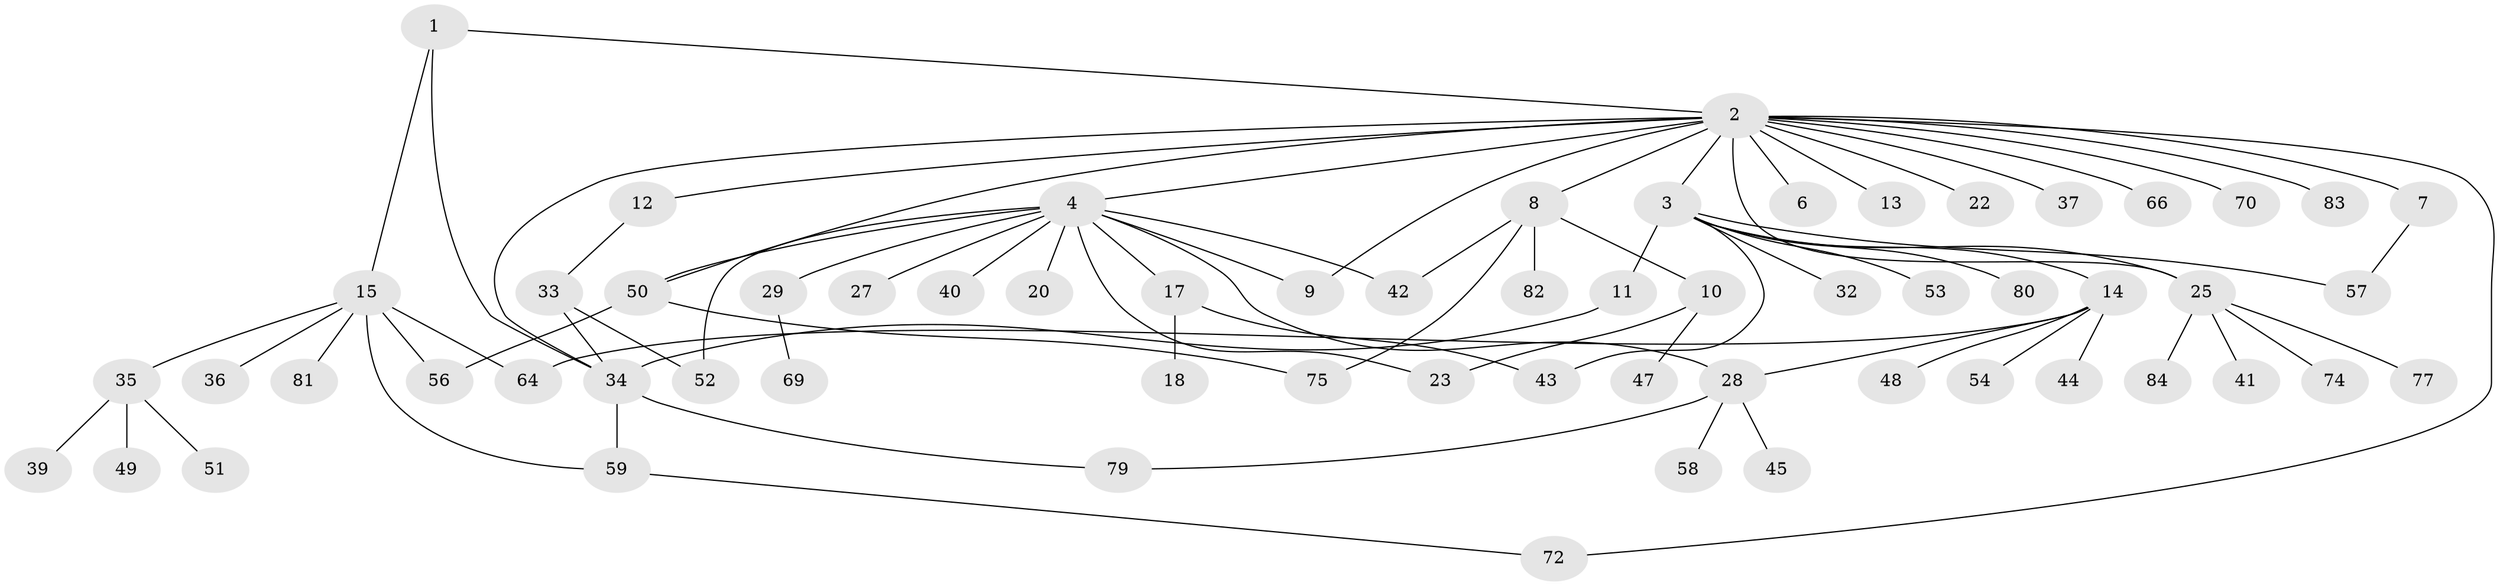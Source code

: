 // Generated by graph-tools (version 1.1) at 2025/23/03/03/25 07:23:52]
// undirected, 62 vertices, 79 edges
graph export_dot {
graph [start="1"]
  node [color=gray90,style=filled];
  1;
  2 [super="+5"];
  3 [super="+24"];
  4 [super="+16"];
  6 [super="+46"];
  7;
  8 [super="+60"];
  9;
  10 [super="+26"];
  11;
  12;
  13;
  14 [super="+31"];
  15 [super="+19"];
  17 [super="+21"];
  18 [super="+67"];
  20;
  22 [super="+61"];
  23 [super="+73"];
  25 [super="+38"];
  27;
  28 [super="+30"];
  29 [super="+55"];
  32;
  33 [super="+65"];
  34 [super="+76"];
  35 [super="+71"];
  36;
  37;
  39;
  40;
  41;
  42;
  43;
  44;
  45 [super="+78"];
  47;
  48 [super="+63"];
  49;
  50 [super="+68"];
  51;
  52;
  53;
  54;
  56;
  57;
  58 [super="+62"];
  59;
  64;
  66;
  69;
  70;
  72;
  74;
  75;
  77;
  79;
  80;
  81;
  82;
  83;
  84;
  1 -- 2;
  1 -- 15;
  1 -- 34;
  2 -- 3 [weight=2];
  2 -- 4;
  2 -- 6;
  2 -- 7;
  2 -- 9;
  2 -- 12;
  2 -- 13;
  2 -- 22;
  2 -- 25 [weight=2];
  2 -- 34;
  2 -- 37;
  2 -- 50;
  2 -- 66;
  2 -- 70;
  2 -- 72;
  2 -- 83;
  2 -- 8;
  3 -- 11;
  3 -- 14;
  3 -- 32;
  3 -- 43;
  3 -- 57;
  3 -- 80;
  3 -- 53;
  3 -- 25;
  4 -- 20;
  4 -- 27;
  4 -- 28;
  4 -- 29;
  4 -- 40;
  4 -- 9;
  4 -- 42;
  4 -- 17;
  4 -- 50;
  4 -- 52;
  4 -- 23;
  7 -- 57;
  8 -- 10;
  8 -- 75;
  8 -- 42;
  8 -- 82;
  10 -- 23;
  10 -- 47;
  11 -- 34;
  12 -- 33;
  14 -- 44;
  14 -- 48;
  14 -- 54;
  14 -- 64;
  14 -- 28;
  15 -- 35;
  15 -- 36;
  15 -- 56;
  15 -- 59;
  15 -- 64;
  15 -- 81;
  17 -- 18;
  17 -- 43;
  25 -- 41;
  25 -- 84;
  25 -- 74;
  25 -- 77;
  28 -- 45;
  28 -- 58;
  28 -- 79;
  29 -- 69;
  33 -- 34;
  33 -- 52;
  34 -- 59;
  34 -- 79;
  35 -- 39;
  35 -- 49;
  35 -- 51;
  50 -- 56;
  50 -- 75;
  59 -- 72;
}
